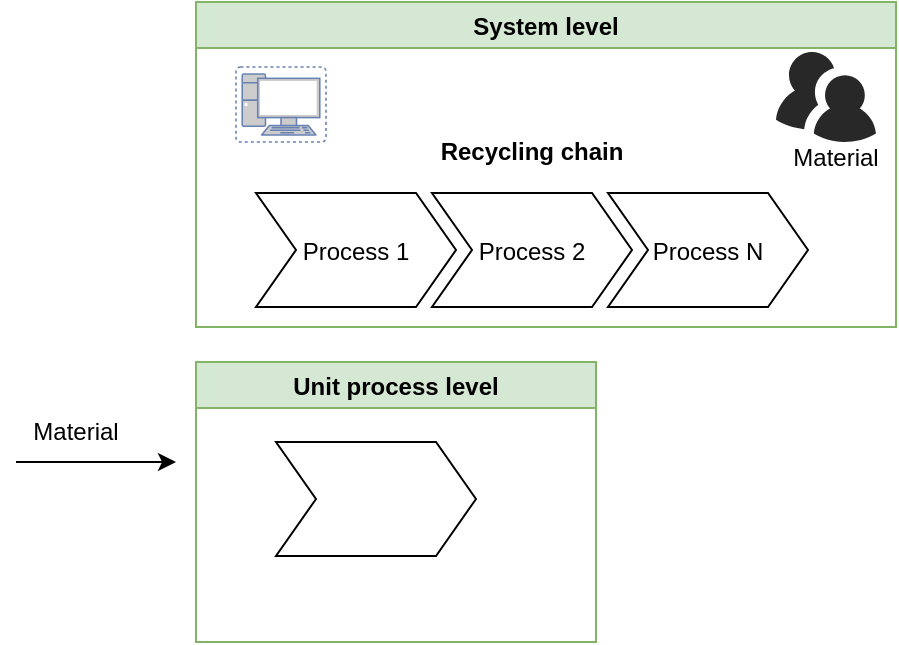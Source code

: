 <mxfile version="20.7.4" type="device"><diagram id="kgpKYQtTHZ0yAKxKKP6v" name="Page-1"><mxGraphModel dx="954" dy="674" grid="1" gridSize="10" guides="1" tooltips="1" connect="1" arrows="1" fold="1" page="1" pageScale="1" pageWidth="850" pageHeight="1100" math="0" shadow="0"><root><mxCell id="0"/><mxCell id="1" parent="0"/><mxCell id="OAbntut7u4xN8psCM5iY-8" value="Unit process level" style="swimlane;fillColor=#d5e8d4;strokeColor=#82b366;" parent="1" vertex="1"><mxGeometry x="200" y="870" width="200" height="140" as="geometry"/></mxCell><mxCell id="OAbntut7u4xN8psCM5iY-17" value="" style="shape=step;perimeter=stepPerimeter;fixedSize=1;points=[];" parent="OAbntut7u4xN8psCM5iY-8" vertex="1"><mxGeometry x="40" y="40" width="100" height="57" as="geometry"/></mxCell><mxCell id="OAbntut7u4xN8psCM5iY-9" value="System level" style="swimlane;fillColor=#d5e8d4;strokeColor=#82b366;" parent="1" vertex="1"><mxGeometry x="200" y="690" width="350" height="162.5" as="geometry"/></mxCell><mxCell id="OAbntut7u4xN8psCM5iY-12" value="" style="fontColor=#0066CC;verticalAlign=top;verticalLabelPosition=bottom;labelPosition=center;align=center;html=1;outlineConnect=0;fillColor=#CCCCCC;strokeColor=#6881B3;gradientColor=none;gradientDirection=north;strokeWidth=2;shape=mxgraph.networks.virtual_pc;" parent="OAbntut7u4xN8psCM5iY-9" vertex="1"><mxGeometry x="20" y="32.5" width="45" height="37.5" as="geometry"/></mxCell><mxCell id="OAbntut7u4xN8psCM5iY-13" value="Recycling chain" style="swimlane;childLayout=stackLayout;horizontal=1;fillColor=none;horizontalStack=1;resizeParent=1;resizeParentMax=0;resizeLast=0;collapsible=0;strokeColor=none;stackBorder=10;stackSpacing=-12;resizable=1;align=center;points=[];fontColor=#000000;" parent="OAbntut7u4xN8psCM5iY-9" vertex="1"><mxGeometry x="20" y="62.5" width="296" height="100" as="geometry"/></mxCell><mxCell id="OAbntut7u4xN8psCM5iY-14" value="Process 1" style="shape=step;perimeter=stepPerimeter;fixedSize=1;points=[];" parent="OAbntut7u4xN8psCM5iY-13" vertex="1"><mxGeometry x="10" y="33" width="100" height="57" as="geometry"/></mxCell><mxCell id="OAbntut7u4xN8psCM5iY-16" value="Process 2" style="shape=step;perimeter=stepPerimeter;fixedSize=1;points=[];" parent="OAbntut7u4xN8psCM5iY-13" vertex="1"><mxGeometry x="98" y="33" width="100" height="57" as="geometry"/></mxCell><mxCell id="OAbntut7u4xN8psCM5iY-15" value="Process N" style="shape=step;perimeter=stepPerimeter;fixedSize=1;points=[];" parent="OAbntut7u4xN8psCM5iY-13" vertex="1"><mxGeometry x="186" y="33" width="100" height="57" as="geometry"/></mxCell><mxCell id="OAbntut7u4xN8psCM5iY-21" value="" style="verticalLabelPosition=bottom;sketch=0;html=1;fillColor=#282828;strokeColor=none;verticalAlign=top;pointerEvents=1;align=center;shape=mxgraph.cisco_safe.people_places_things_icons.icon9;" parent="OAbntut7u4xN8psCM5iY-9" vertex="1"><mxGeometry x="290" y="25" width="50" height="45" as="geometry"/></mxCell><mxCell id="OAbntut7u4xN8psCM5iY-22" value="Material" style="text;html=1;strokeColor=none;fillColor=none;align=center;verticalAlign=middle;whiteSpace=wrap;rounded=0;" parent="OAbntut7u4xN8psCM5iY-9" vertex="1"><mxGeometry x="290" y="62.5" width="60" height="30" as="geometry"/></mxCell><mxCell id="OAbntut7u4xN8psCM5iY-18" value="" style="endArrow=classic;html=1;rounded=0;" parent="1" edge="1"><mxGeometry width="50" height="50" relative="1" as="geometry"><mxPoint x="110" y="920" as="sourcePoint"/><mxPoint x="190" y="920" as="targetPoint"/></mxGeometry></mxCell><mxCell id="OAbntut7u4xN8psCM5iY-19" value="Material" style="text;html=1;strokeColor=none;fillColor=none;align=center;verticalAlign=middle;whiteSpace=wrap;rounded=0;" parent="1" vertex="1"><mxGeometry x="110" y="890" width="60" height="30" as="geometry"/></mxCell></root></mxGraphModel></diagram></mxfile>